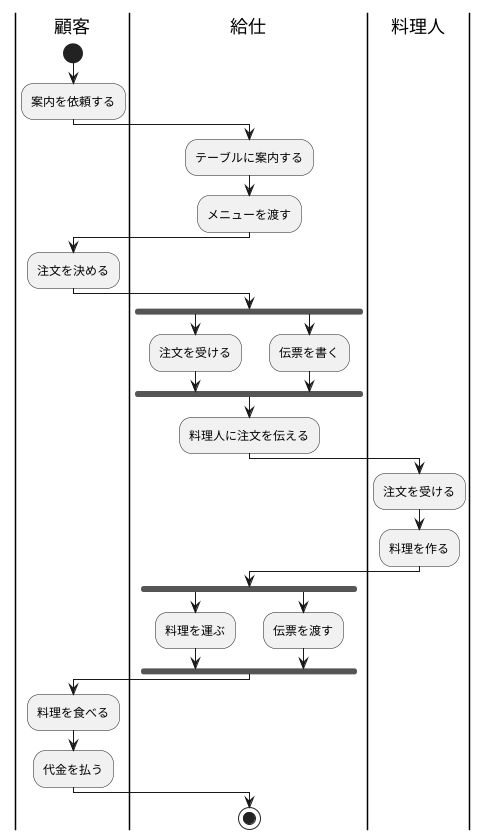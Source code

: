 @startuml
|顧客|
|顧客|

|給仕|
|給仕|

|料理人|
|料理人|

|顧客|
start
:案内を依頼する;
|給仕|
:テーブルに案内する;
:メニューを渡す;
|顧客|
:注文を決める;
|給仕|
fork
:注文を受ける;
fork again
:伝票を書く;
end fork
:料理人に注文を伝える;
|料理人|
:注文を受ける;
:料理を作る;
|給仕|
fork
:料理を運ぶ;
fork again
:伝票を渡す;
end fork
|顧客|
:料理を食べる;
:代金を払う;
|給仕|
stop
